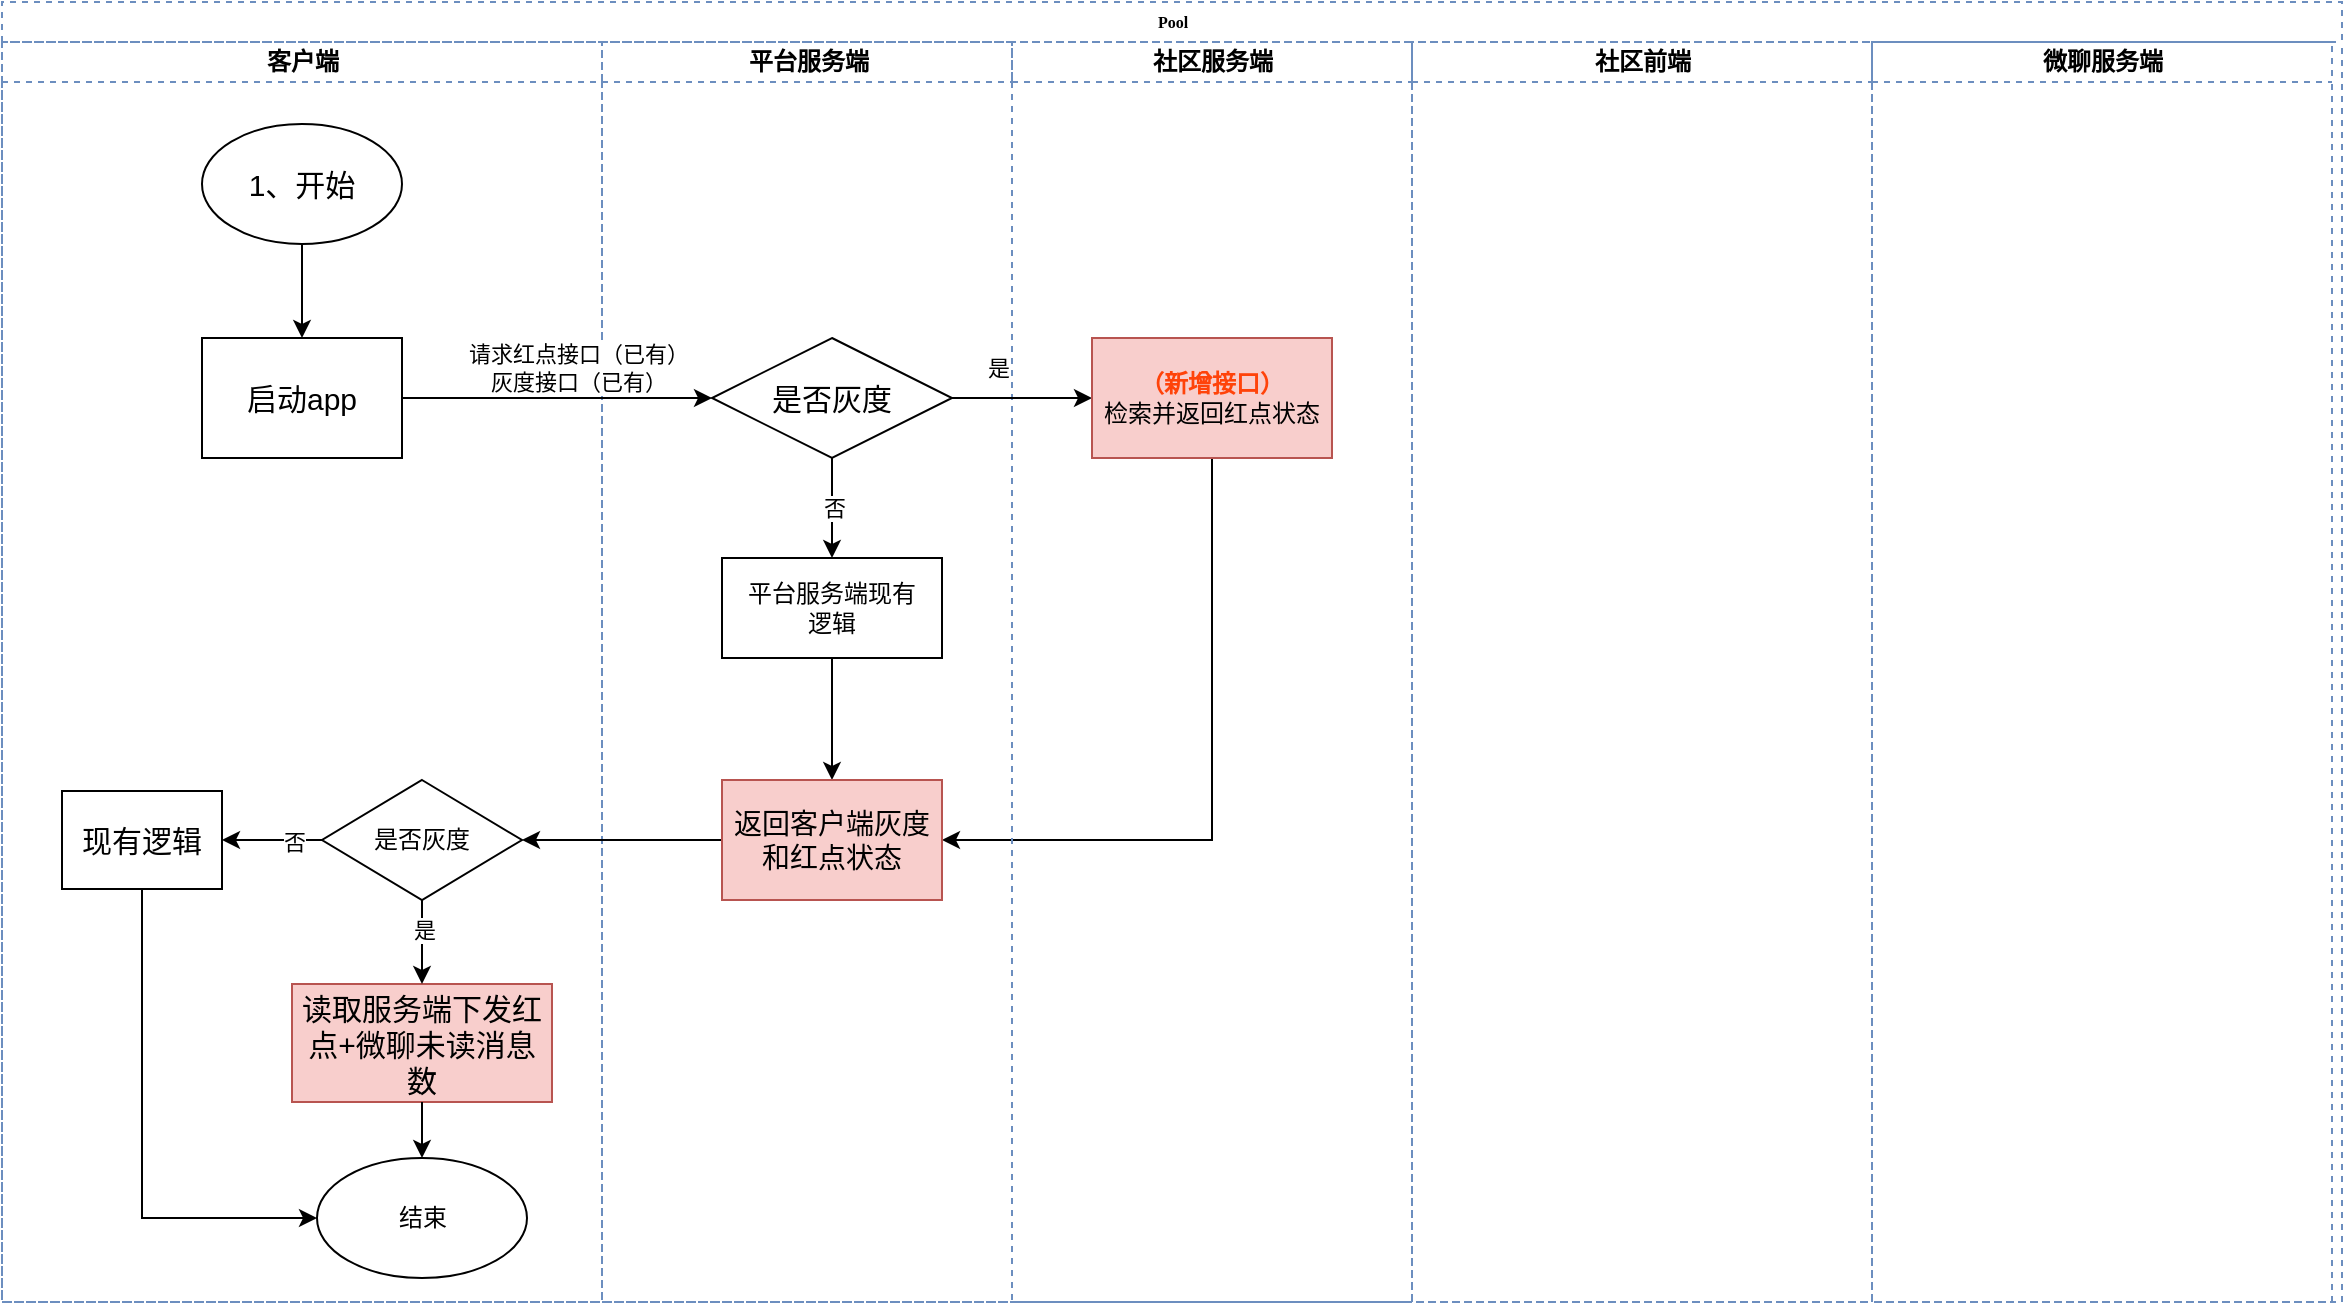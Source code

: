 <mxfile version="24.5.4" type="github" pages="3">
  <diagram name="Page-1" id="74e2e168-ea6b-b213-b513-2b3c1d86103e">
    <mxGraphModel dx="1715" dy="1833" grid="1" gridSize="10" guides="1" tooltips="1" connect="1" arrows="1" fold="1" page="1" pageScale="1" pageWidth="1100" pageHeight="850" background="none" math="0" shadow="0">
      <root>
        <mxCell id="0" />
        <mxCell id="1" parent="0" />
        <mxCell id="77e6c97f196da883-1" value="Pool" style="swimlane;html=1;childLayout=stackLayout;startSize=20;rounded=0;shadow=0;labelBackgroundColor=none;strokeWidth=1;fontFamily=Verdana;fontSize=8;align=center;dashed=1;fillColor=none;strokeColor=#6c8ebf;gradientColor=none;" parent="1" vertex="1">
          <mxGeometry x="70" y="-21" width="1170" height="650" as="geometry" />
        </mxCell>
        <mxCell id="77e6c97f196da883-2" value="客户端" style="swimlane;html=1;startSize=20;dashed=1;fillColor=none;strokeColor=#6c8ebf;gradientColor=none;" parent="77e6c97f196da883-1" vertex="1">
          <mxGeometry y="20" width="300" height="630" as="geometry" />
        </mxCell>
        <mxCell id="dWRoaltd0C7rDY0c2W8I-29" value="&lt;span style=&quot;font-size: 15px;&quot;&gt;现有逻辑&lt;/span&gt;" style="rounded=0;whiteSpace=wrap;html=1;" parent="77e6c97f196da883-2" vertex="1">
          <mxGeometry x="30" y="374.5" width="80" height="49" as="geometry" />
        </mxCell>
        <mxCell id="dWRoaltd0C7rDY0c2W8I-24" value="&lt;span style=&quot;font-size: 15px;&quot;&gt;读取服务端下发红点+微聊未读消息数&lt;/span&gt;" style="rounded=0;whiteSpace=wrap;html=1;fillColor=#f8cecc;strokeColor=#b85450;" parent="77e6c97f196da883-2" vertex="1">
          <mxGeometry x="145" y="471" width="130" height="59" as="geometry" />
        </mxCell>
        <mxCell id="v9bGkGKGlEvhPHJINWqN-41" value="&lt;font style=&quot;font-size: 15px;&quot;&gt;1、开始&lt;/font&gt;" style="ellipse;whiteSpace=wrap;html=1;" vertex="1" parent="77e6c97f196da883-2">
          <mxGeometry x="100" y="41" width="100" height="60" as="geometry" />
        </mxCell>
        <mxCell id="77e6c97f196da883-8" value="&lt;font style=&quot;font-size: 15px;&quot;&gt;启动app&lt;/font&gt;" style="whiteSpace=wrap;html=1;" parent="77e6c97f196da883-2" vertex="1">
          <mxGeometry x="100" y="148" width="100" height="60" as="geometry" />
        </mxCell>
        <mxCell id="v9bGkGKGlEvhPHJINWqN-44" value="" style="edgeStyle=orthogonalEdgeStyle;rounded=0;orthogonalLoop=1;jettySize=auto;html=1;" edge="1" parent="77e6c97f196da883-2" source="v9bGkGKGlEvhPHJINWqN-41" target="77e6c97f196da883-8">
          <mxGeometry relative="1" as="geometry" />
        </mxCell>
        <mxCell id="dWRoaltd0C7rDY0c2W8I-16" style="edgeStyle=orthogonalEdgeStyle;rounded=0;orthogonalLoop=1;jettySize=auto;html=1;entryX=1;entryY=0.5;entryDx=0;entryDy=0;exitX=0.5;exitY=1;exitDx=0;exitDy=0;" parent="77e6c97f196da883-1" source="dWRoaltd0C7rDY0c2W8I-9" target="dWRoaltd0C7rDY0c2W8I-14" edge="1">
          <mxGeometry relative="1" as="geometry" />
        </mxCell>
        <mxCell id="v9bGkGKGlEvhPHJINWqN-3" value="" style="edgeStyle=orthogonalEdgeStyle;rounded=0;orthogonalLoop=1;jettySize=auto;html=1;" edge="1" parent="77e6c97f196da883-1" source="dWRoaltd0C7rDY0c2W8I-2" target="v9bGkGKGlEvhPHJINWqN-2">
          <mxGeometry relative="1" as="geometry" />
        </mxCell>
        <mxCell id="v9bGkGKGlEvhPHJINWqN-4" value="否" style="edgeLabel;html=1;align=center;verticalAlign=middle;resizable=0;points=[];" vertex="1" connectable="0" parent="v9bGkGKGlEvhPHJINWqN-3">
          <mxGeometry y="1" relative="1" as="geometry">
            <mxPoint as="offset" />
          </mxGeometry>
        </mxCell>
        <mxCell id="77e6c97f196da883-4" value="平台服务端" style="swimlane;html=1;startSize=20;dashed=1;fillColor=none;strokeColor=#6c8ebf;gradientColor=none;" parent="77e6c97f196da883-1" vertex="1">
          <mxGeometry x="300" y="20" width="205.0" height="630" as="geometry" />
        </mxCell>
        <mxCell id="v9bGkGKGlEvhPHJINWqN-5" value="" style="edgeStyle=orthogonalEdgeStyle;rounded=0;orthogonalLoop=1;jettySize=auto;html=1;" edge="1" parent="77e6c97f196da883-4" source="v9bGkGKGlEvhPHJINWqN-2" target="dWRoaltd0C7rDY0c2W8I-14">
          <mxGeometry relative="1" as="geometry" />
        </mxCell>
        <mxCell id="v9bGkGKGlEvhPHJINWqN-2" value="平台服务端现有&lt;br&gt;逻辑" style="rounded=0;whiteSpace=wrap;html=1;" vertex="1" parent="77e6c97f196da883-4">
          <mxGeometry x="60" y="258" width="110" height="50" as="geometry" />
        </mxCell>
        <mxCell id="dWRoaltd0C7rDY0c2W8I-20" style="edgeStyle=orthogonalEdgeStyle;rounded=0;orthogonalLoop=1;jettySize=auto;html=1;exitX=0;exitY=0.5;exitDx=0;exitDy=0;entryX=1;entryY=0.5;entryDx=0;entryDy=0;" parent="77e6c97f196da883-4" source="dWRoaltd0C7rDY0c2W8I-14" target="dWRoaltd0C7rDY0c2W8I-19" edge="1">
          <mxGeometry relative="1" as="geometry" />
        </mxCell>
        <mxCell id="dWRoaltd0C7rDY0c2W8I-19" value="是否灰度" style="rhombus;whiteSpace=wrap;html=1;" parent="77e6c97f196da883-4" vertex="1">
          <mxGeometry x="-140" y="369" width="100" height="60" as="geometry" />
        </mxCell>
        <mxCell id="dWRoaltd0C7rDY0c2W8I-32" value="结束" style="ellipse;whiteSpace=wrap;html=1;" parent="77e6c97f196da883-4" vertex="1">
          <mxGeometry x="-142.5" y="558" width="105" height="60" as="geometry" />
        </mxCell>
        <mxCell id="dWRoaltd0C7rDY0c2W8I-14" value="&lt;font style=&quot;font-size: 14px;&quot;&gt;返回客户端灰度和红点状态&lt;/font&gt;" style="whiteSpace=wrap;html=1;fillColor=#f8cecc;strokeColor=#b85450;" parent="77e6c97f196da883-4" vertex="1">
          <mxGeometry x="60" y="369" width="110" height="60" as="geometry" />
        </mxCell>
        <mxCell id="77e6c97f196da883-5" value="社区服务端" style="swimlane;html=1;startSize=20;dashed=1;fillColor=none;strokeColor=#6c8ebf;gradientColor=none;" parent="77e6c97f196da883-1" vertex="1">
          <mxGeometry x="505.0" y="20" width="200" height="630" as="geometry" />
        </mxCell>
        <mxCell id="dWRoaltd0C7rDY0c2W8I-10" value="" style="edgeStyle=orthogonalEdgeStyle;rounded=0;orthogonalLoop=1;jettySize=auto;html=1;" parent="77e6c97f196da883-5" source="dWRoaltd0C7rDY0c2W8I-2" target="dWRoaltd0C7rDY0c2W8I-9" edge="1">
          <mxGeometry relative="1" as="geometry" />
        </mxCell>
        <mxCell id="dWRoaltd0C7rDY0c2W8I-13" value="是" style="edgeLabel;html=1;align=center;verticalAlign=middle;resizable=0;points=[];" parent="dWRoaltd0C7rDY0c2W8I-10" vertex="1" connectable="0">
          <mxGeometry x="0.32" y="2" relative="1" as="geometry">
            <mxPoint x="-23" y="-13" as="offset" />
          </mxGeometry>
        </mxCell>
        <mxCell id="dWRoaltd0C7rDY0c2W8I-2" value="&lt;font style=&quot;font-size: 15px;&quot;&gt;是否灰度&lt;/font&gt;" style="rhombus;whiteSpace=wrap;html=1;" parent="77e6c97f196da883-5" vertex="1">
          <mxGeometry x="-150" y="148" width="120" height="60" as="geometry" />
        </mxCell>
        <mxCell id="dWRoaltd0C7rDY0c2W8I-9" value="&lt;font color=&quot;#ff430a&quot;&gt;&lt;b&gt;（新增接口）&lt;br&gt;&lt;/b&gt;&lt;/font&gt;检索并返回红点状态" style="whiteSpace=wrap;html=1;fillColor=#f8cecc;strokeColor=#b85450;" parent="77e6c97f196da883-5" vertex="1">
          <mxGeometry x="40" y="148" width="120" height="60" as="geometry" />
        </mxCell>
        <mxCell id="77e6c97f196da883-6" value="社区前端" style="swimlane;html=1;startSize=20;dashed=1;fillColor=none;strokeColor=#6c8ebf;gradientColor=none;" parent="77e6c97f196da883-1" vertex="1">
          <mxGeometry x="705" y="20" width="230" height="630" as="geometry" />
        </mxCell>
        <mxCell id="77e6c97f196da883-7" value="微聊服务端" style="swimlane;html=1;startSize=20;dashed=1;fillColor=none;strokeColor=#6c8ebf;gradientColor=none;" parent="77e6c97f196da883-1" vertex="1">
          <mxGeometry x="935" y="20" width="230" height="630" as="geometry">
            <mxRectangle x="960" y="20" width="40" height="860" as="alternateBounds" />
          </mxGeometry>
        </mxCell>
        <mxCell id="dWRoaltd0C7rDY0c2W8I-34" style="edgeStyle=orthogonalEdgeStyle;rounded=0;orthogonalLoop=1;jettySize=auto;html=1;exitX=0.5;exitY=1;exitDx=0;exitDy=0;entryX=0;entryY=0.5;entryDx=0;entryDy=0;" parent="77e6c97f196da883-1" source="dWRoaltd0C7rDY0c2W8I-29" target="dWRoaltd0C7rDY0c2W8I-32" edge="1">
          <mxGeometry relative="1" as="geometry" />
        </mxCell>
        <mxCell id="dWRoaltd0C7rDY0c2W8I-30" style="edgeStyle=orthogonalEdgeStyle;rounded=0;orthogonalLoop=1;jettySize=auto;html=1;exitX=0;exitY=0.5;exitDx=0;exitDy=0;entryX=1;entryY=0.5;entryDx=0;entryDy=0;" parent="77e6c97f196da883-1" source="dWRoaltd0C7rDY0c2W8I-19" target="dWRoaltd0C7rDY0c2W8I-29" edge="1">
          <mxGeometry relative="1" as="geometry" />
        </mxCell>
        <mxCell id="dWRoaltd0C7rDY0c2W8I-31" value="否" style="edgeLabel;html=1;align=center;verticalAlign=middle;resizable=0;points=[];" parent="dWRoaltd0C7rDY0c2W8I-30" vertex="1" connectable="0">
          <mxGeometry x="-0.419" y="1" relative="1" as="geometry">
            <mxPoint as="offset" />
          </mxGeometry>
        </mxCell>
        <mxCell id="dWRoaltd0C7rDY0c2W8I-33" style="edgeStyle=orthogonalEdgeStyle;rounded=0;orthogonalLoop=1;jettySize=auto;html=1;exitX=0.5;exitY=1;exitDx=0;exitDy=0;entryX=0.5;entryY=0;entryDx=0;entryDy=0;" parent="77e6c97f196da883-1" source="dWRoaltd0C7rDY0c2W8I-24" target="dWRoaltd0C7rDY0c2W8I-32" edge="1">
          <mxGeometry relative="1" as="geometry" />
        </mxCell>
        <mxCell id="dWRoaltd0C7rDY0c2W8I-25" style="edgeStyle=orthogonalEdgeStyle;rounded=0;orthogonalLoop=1;jettySize=auto;html=1;exitX=0.5;exitY=1;exitDx=0;exitDy=0;" parent="77e6c97f196da883-1" source="dWRoaltd0C7rDY0c2W8I-19" target="dWRoaltd0C7rDY0c2W8I-24" edge="1">
          <mxGeometry relative="1" as="geometry" />
        </mxCell>
        <mxCell id="dWRoaltd0C7rDY0c2W8I-26" value="是" style="edgeLabel;html=1;align=center;verticalAlign=middle;resizable=0;points=[];" parent="dWRoaltd0C7rDY0c2W8I-25" vertex="1" connectable="0">
          <mxGeometry x="-0.292" y="1" relative="1" as="geometry">
            <mxPoint as="offset" />
          </mxGeometry>
        </mxCell>
        <mxCell id="dWRoaltd0C7rDY0c2W8I-3" value="" style="edgeStyle=orthogonalEdgeStyle;rounded=0;orthogonalLoop=1;jettySize=auto;html=1;entryX=0;entryY=0.5;entryDx=0;entryDy=0;" parent="77e6c97f196da883-1" source="77e6c97f196da883-8" target="dWRoaltd0C7rDY0c2W8I-2" edge="1">
          <mxGeometry relative="1" as="geometry">
            <mxPoint x="330" y="198" as="targetPoint" />
          </mxGeometry>
        </mxCell>
        <mxCell id="dWRoaltd0C7rDY0c2W8I-6" value="请求红点接口（已有）&lt;div&gt;灰度接口（已有）&lt;/div&gt;" style="edgeLabel;html=1;align=center;verticalAlign=middle;resizable=0;points=[];horizontal=1;" parent="dWRoaltd0C7rDY0c2W8I-3" vertex="1" connectable="0">
          <mxGeometry relative="1" as="geometry">
            <mxPoint x="10" y="-15" as="offset" />
          </mxGeometry>
        </mxCell>
      </root>
    </mxGraphModel>
  </diagram>
  <diagram id="bO5f8XqbIFU7siPStphd" name="第 2 页">
    <mxGraphModel grid="1" page="1" gridSize="10" guides="1" tooltips="1" connect="1" arrows="1" fold="1" pageScale="1" pageWidth="827" pageHeight="1169" math="0" shadow="0">
      <root>
        <mxCell id="0" />
        <mxCell id="1" parent="0" />
      </root>
    </mxGraphModel>
  </diagram>
  <diagram id="TUlc20PZjTYPXe-3Jb44" name="第 3 页">
    <mxGraphModel grid="1" page="1" gridSize="10" guides="1" tooltips="1" connect="1" arrows="1" fold="1" pageScale="1" pageWidth="827" pageHeight="1169" math="0" shadow="0">
      <root>
        <mxCell id="0" />
        <mxCell id="1" parent="0" />
      </root>
    </mxGraphModel>
  </diagram>
</mxfile>
